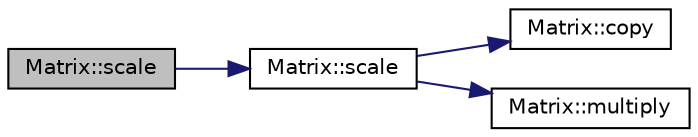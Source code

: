 digraph "Matrix::scale"
{
 // INTERACTIVE_SVG=YES
  edge [fontname="Helvetica",fontsize="10",labelfontname="Helvetica",labelfontsize="10"];
  node [fontname="Helvetica",fontsize="10",shape=record];
  rankdir="LR";
  Node1 [label="Matrix::scale",height=0.2,width=0.4,color="black", fillcolor="grey75", style="filled" fontcolor="black"];
  Node1 -> Node2 [color="midnightblue",fontsize="10",style="solid",fontname="Helvetica"];
  Node2 [label="Matrix::scale",height=0.2,width=0.4,color="black", fillcolor="white", style="filled",URL="$class_matrix.html#a2491ca972f9c22865c74424a103a9759",tooltip="Scale object in 3D space. "];
  Node2 -> Node3 [color="midnightblue",fontsize="10",style="solid",fontname="Helvetica"];
  Node3 [label="Matrix::copy",height=0.2,width=0.4,color="black", fillcolor="white", style="filled",URL="$class_matrix.html#abc14139462f67a2059b69bb2bc52a446",tooltip="Copys value from source to dest. "];
  Node2 -> Node4 [color="midnightblue",fontsize="10",style="solid",fontname="Helvetica"];
  Node4 [label="Matrix::multiply",height=0.2,width=0.4,color="black", fillcolor="white", style="filled",URL="$class_matrix.html#a0b21af02cbe86d3a7c9a8afa40ee9e00",tooltip="Multiplies two matrices. "];
}
